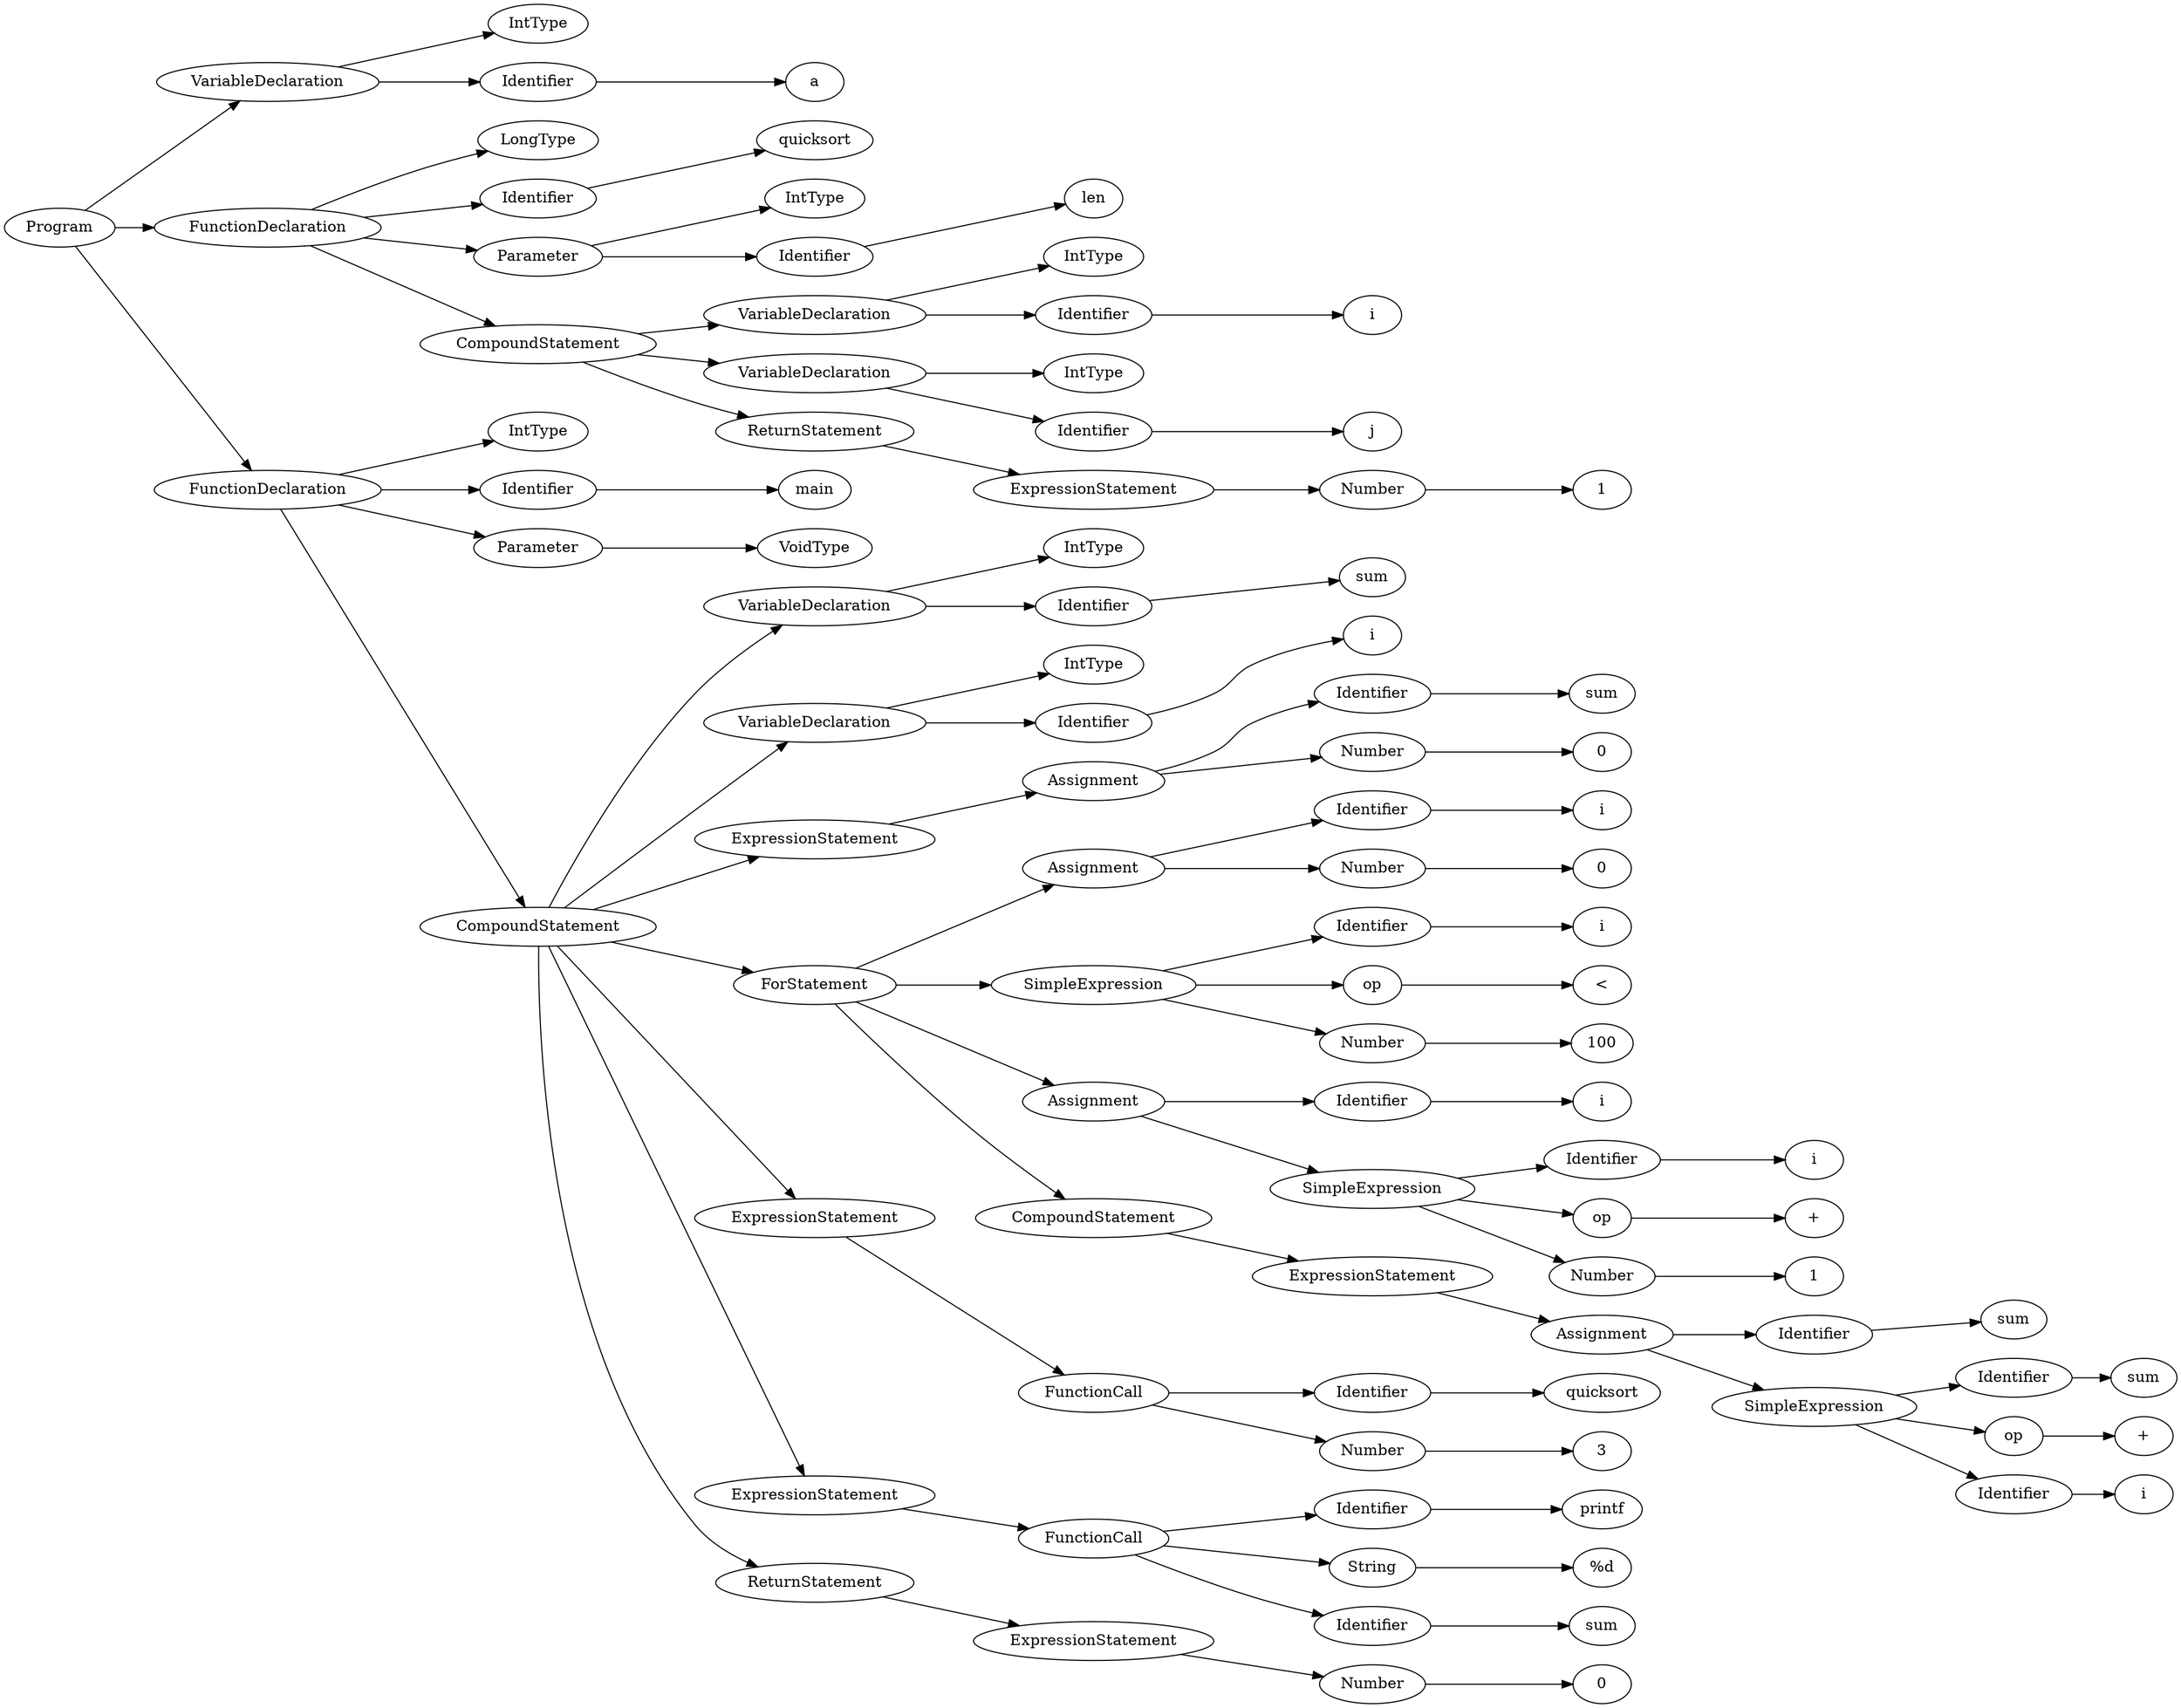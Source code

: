 // Visualization of the Abstract Syntax Tree
digraph AST {
	graph [rankdir=LR]
	Program [label=Program]
	VariableDeclaration [label=VariableDeclaration]
	Program -> VariableDeclaration
	IntType [label=IntType]
	VariableDeclaration -> IntType
	Identifier [label=Identifier]
	VariableDeclaration -> Identifier
	a [label=a]
	Identifier -> a
	FunctionDeclaration [label=FunctionDeclaration]
	Program -> FunctionDeclaration
	LongType [label=LongType]
	FunctionDeclaration -> LongType
	Identifier7 [label=Identifier]
	FunctionDeclaration -> Identifier7
	quicksort [label=quicksort]
	Identifier7 -> quicksort
	Parameter [label=Parameter]
	FunctionDeclaration -> Parameter
	IntType10 [label=IntType]
	Parameter -> IntType10
	Identifier11 [label=Identifier]
	Parameter -> Identifier11
	len [label=len]
	Identifier11 -> len
	CompoundStatement [label=CompoundStatement]
	FunctionDeclaration -> CompoundStatement
	VariableDeclaration14 [label=VariableDeclaration]
	CompoundStatement -> VariableDeclaration14
	IntType15 [label=IntType]
	VariableDeclaration14 -> IntType15
	Identifier16 [label=Identifier]
	VariableDeclaration14 -> Identifier16
	i [label=i]
	Identifier16 -> i
	VariableDeclaration18 [label=VariableDeclaration]
	CompoundStatement -> VariableDeclaration18
	IntType19 [label=IntType]
	VariableDeclaration18 -> IntType19
	Identifier20 [label=Identifier]
	VariableDeclaration18 -> Identifier20
	j [label=j]
	Identifier20 -> j
	ReturnStatement [label=ReturnStatement]
	CompoundStatement -> ReturnStatement
	ExpressionStatement [label=ExpressionStatement]
	ReturnStatement -> ExpressionStatement
	Number [label=Number]
	ExpressionStatement -> Number
	1 [label=1]
	Number -> 1
	FunctionDeclaration26 [label=FunctionDeclaration]
	Program -> FunctionDeclaration26
	IntType27 [label=IntType]
	FunctionDeclaration26 -> IntType27
	Identifier28 [label=Identifier]
	FunctionDeclaration26 -> Identifier28
	main [label=main]
	Identifier28 -> main
	Parameter30 [label=Parameter]
	FunctionDeclaration26 -> Parameter30
	VoidType [label=VoidType]
	Parameter30 -> VoidType
	CompoundStatement32 [label=CompoundStatement]
	FunctionDeclaration26 -> CompoundStatement32
	VariableDeclaration33 [label=VariableDeclaration]
	CompoundStatement32 -> VariableDeclaration33
	IntType34 [label=IntType]
	VariableDeclaration33 -> IntType34
	Identifier35 [label=Identifier]
	VariableDeclaration33 -> Identifier35
	sum [label=sum]
	Identifier35 -> sum
	VariableDeclaration37 [label=VariableDeclaration]
	CompoundStatement32 -> VariableDeclaration37
	IntType38 [label=IntType]
	VariableDeclaration37 -> IntType38
	Identifier39 [label=Identifier]
	VariableDeclaration37 -> Identifier39
	i40 [label=i]
	Identifier39 -> i40
	ExpressionStatement41 [label=ExpressionStatement]
	CompoundStatement32 -> ExpressionStatement41
	Assignment [label=Assignment]
	ExpressionStatement41 -> Assignment
	Identifier43 [label=Identifier]
	Assignment -> Identifier43
	sum44 [label=sum]
	Identifier43 -> sum44
	Number45 [label=Number]
	Assignment -> Number45
	0 [label=0]
	Number45 -> 0
	ForStatement [label=ForStatement]
	CompoundStatement32 -> ForStatement
	Assignment48 [label=Assignment]
	ForStatement -> Assignment48
	Identifier49 [label=Identifier]
	Assignment48 -> Identifier49
	i50 [label=i]
	Identifier49 -> i50
	Number51 [label=Number]
	Assignment48 -> Number51
	052 [label=0]
	Number51 -> 052
	SimpleExpression [label=SimpleExpression]
	ForStatement -> SimpleExpression
	Identifier54 [label=Identifier]
	SimpleExpression -> Identifier54
	i55 [label=i]
	Identifier54 -> i55
	op [label=op]
	SimpleExpression -> op
	"<" [label="<"]
	op -> "<"
	Number58 [label=Number]
	SimpleExpression -> Number58
	100 [label=100]
	Number58 -> 100
	Assignment60 [label=Assignment]
	ForStatement -> Assignment60
	Identifier61 [label=Identifier]
	Assignment60 -> Identifier61
	i62 [label=i]
	Identifier61 -> i62
	SimpleExpression63 [label=SimpleExpression]
	Assignment60 -> SimpleExpression63
	Identifier64 [label=Identifier]
	SimpleExpression63 -> Identifier64
	i65 [label=i]
	Identifier64 -> i65
	op66 [label=op]
	SimpleExpression63 -> op66
	"+" [label="+"]
	op66 -> "+"
	Number68 [label=Number]
	SimpleExpression63 -> Number68
	169 [label=1]
	Number68 -> 169
	CompoundStatement70 [label=CompoundStatement]
	ForStatement -> CompoundStatement70
	ExpressionStatement71 [label=ExpressionStatement]
	CompoundStatement70 -> ExpressionStatement71
	Assignment72 [label=Assignment]
	ExpressionStatement71 -> Assignment72
	Identifier73 [label=Identifier]
	Assignment72 -> Identifier73
	sum74 [label=sum]
	Identifier73 -> sum74
	SimpleExpression75 [label=SimpleExpression]
	Assignment72 -> SimpleExpression75
	Identifier76 [label=Identifier]
	SimpleExpression75 -> Identifier76
	sum77 [label=sum]
	Identifier76 -> sum77
	op78 [label=op]
	SimpleExpression75 -> op78
	"+79" [label="+"]
	op78 -> "+79"
	Identifier80 [label=Identifier]
	SimpleExpression75 -> Identifier80
	i81 [label=i]
	Identifier80 -> i81
	ExpressionStatement82 [label=ExpressionStatement]
	CompoundStatement32 -> ExpressionStatement82
	FunctionCall [label=FunctionCall]
	ExpressionStatement82 -> FunctionCall
	Identifier84 [label=Identifier]
	FunctionCall -> Identifier84
	quicksort85 [label=quicksort]
	Identifier84 -> quicksort85
	Number86 [label=Number]
	FunctionCall -> Number86
	3 [label=3]
	Number86 -> 3
	ExpressionStatement88 [label=ExpressionStatement]
	CompoundStatement32 -> ExpressionStatement88
	FunctionCall89 [label=FunctionCall]
	ExpressionStatement88 -> FunctionCall89
	Identifier90 [label=Identifier]
	FunctionCall89 -> Identifier90
	printf [label=printf]
	Identifier90 -> printf
	String [label=String]
	FunctionCall89 -> String
	"%d
" [label="%d
"]
	String -> "%d
"
	Identifier94 [label=Identifier]
	FunctionCall89 -> Identifier94
	sum95 [label=sum]
	Identifier94 -> sum95
	ReturnStatement96 [label=ReturnStatement]
	CompoundStatement32 -> ReturnStatement96
	ExpressionStatement97 [label=ExpressionStatement]
	ReturnStatement96 -> ExpressionStatement97
	Number98 [label=Number]
	ExpressionStatement97 -> Number98
	099 [label=0]
	Number98 -> 099
}
